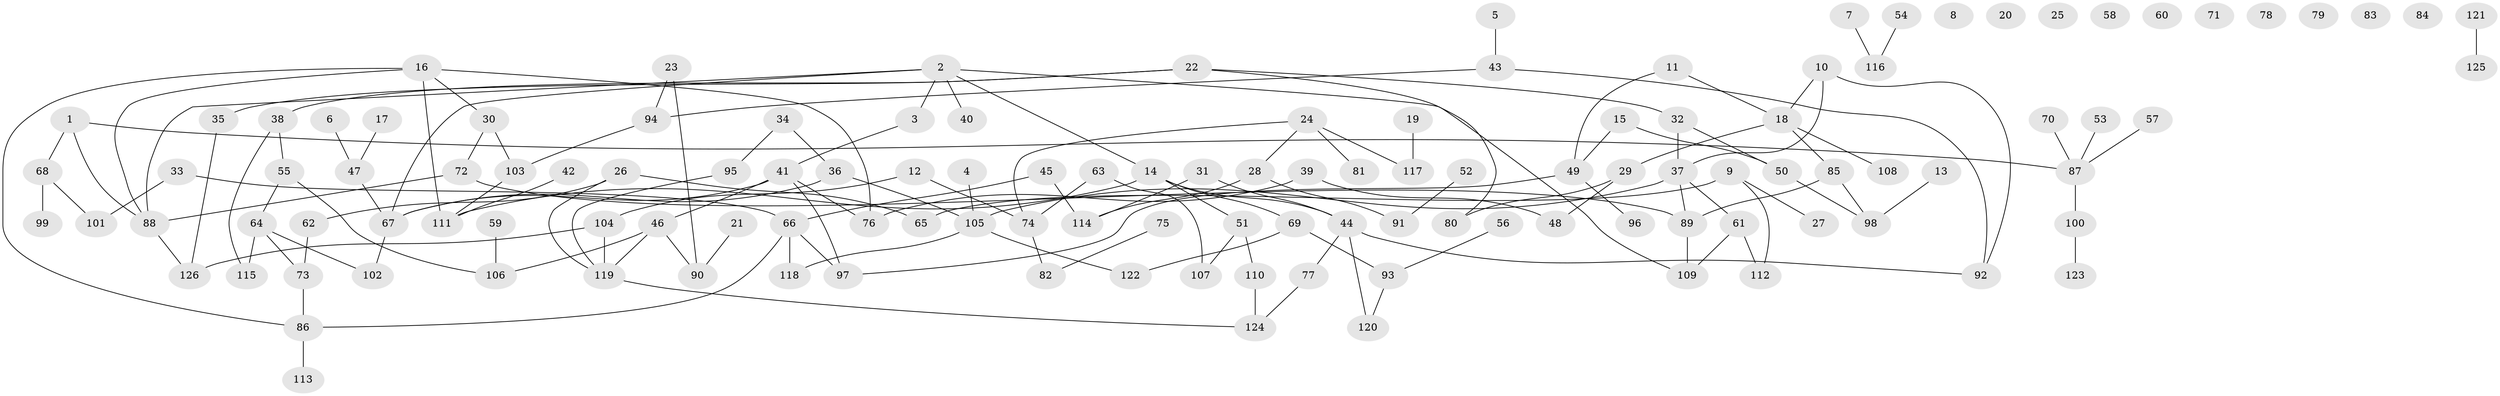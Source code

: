// coarse degree distribution, {6: 0.05660377358490566, 16: 0.018867924528301886, 4: 0.05660377358490566, 2: 0.18867924528301888, 1: 0.24528301886792453, 0: 0.20754716981132076, 9: 0.03773584905660377, 8: 0.018867924528301886, 5: 0.05660377358490566, 3: 0.11320754716981132}
// Generated by graph-tools (version 1.1) at 2025/16/03/04/25 18:16:31]
// undirected, 126 vertices, 149 edges
graph export_dot {
graph [start="1"]
  node [color=gray90,style=filled];
  1;
  2;
  3;
  4;
  5;
  6;
  7;
  8;
  9;
  10;
  11;
  12;
  13;
  14;
  15;
  16;
  17;
  18;
  19;
  20;
  21;
  22;
  23;
  24;
  25;
  26;
  27;
  28;
  29;
  30;
  31;
  32;
  33;
  34;
  35;
  36;
  37;
  38;
  39;
  40;
  41;
  42;
  43;
  44;
  45;
  46;
  47;
  48;
  49;
  50;
  51;
  52;
  53;
  54;
  55;
  56;
  57;
  58;
  59;
  60;
  61;
  62;
  63;
  64;
  65;
  66;
  67;
  68;
  69;
  70;
  71;
  72;
  73;
  74;
  75;
  76;
  77;
  78;
  79;
  80;
  81;
  82;
  83;
  84;
  85;
  86;
  87;
  88;
  89;
  90;
  91;
  92;
  93;
  94;
  95;
  96;
  97;
  98;
  99;
  100;
  101;
  102;
  103;
  104;
  105;
  106;
  107;
  108;
  109;
  110;
  111;
  112;
  113;
  114;
  115;
  116;
  117;
  118;
  119;
  120;
  121;
  122;
  123;
  124;
  125;
  126;
  1 -- 68;
  1 -- 87;
  1 -- 88;
  2 -- 3;
  2 -- 14;
  2 -- 40;
  2 -- 67;
  2 -- 88;
  2 -- 109;
  3 -- 41;
  4 -- 105;
  5 -- 43;
  6 -- 47;
  7 -- 116;
  9 -- 27;
  9 -- 65;
  9 -- 112;
  10 -- 18;
  10 -- 37;
  10 -- 92;
  11 -- 18;
  11 -- 49;
  12 -- 74;
  12 -- 104;
  13 -- 98;
  14 -- 44;
  14 -- 51;
  14 -- 69;
  14 -- 111;
  15 -- 49;
  15 -- 50;
  16 -- 30;
  16 -- 76;
  16 -- 86;
  16 -- 88;
  16 -- 111;
  17 -- 47;
  18 -- 29;
  18 -- 85;
  18 -- 108;
  19 -- 117;
  21 -- 90;
  22 -- 32;
  22 -- 35;
  22 -- 38;
  22 -- 80;
  23 -- 90;
  23 -- 94;
  24 -- 28;
  24 -- 74;
  24 -- 81;
  24 -- 117;
  26 -- 62;
  26 -- 65;
  26 -- 119;
  28 -- 91;
  28 -- 114;
  29 -- 48;
  29 -- 80;
  30 -- 72;
  30 -- 103;
  31 -- 44;
  31 -- 114;
  32 -- 37;
  32 -- 50;
  33 -- 66;
  33 -- 101;
  34 -- 36;
  34 -- 95;
  35 -- 126;
  36 -- 67;
  36 -- 105;
  37 -- 61;
  37 -- 89;
  37 -- 105;
  38 -- 55;
  38 -- 115;
  39 -- 48;
  39 -- 76;
  41 -- 46;
  41 -- 67;
  41 -- 76;
  41 -- 97;
  42 -- 111;
  43 -- 92;
  43 -- 94;
  44 -- 77;
  44 -- 92;
  44 -- 120;
  45 -- 66;
  45 -- 114;
  46 -- 90;
  46 -- 106;
  46 -- 119;
  47 -- 67;
  49 -- 96;
  49 -- 97;
  50 -- 98;
  51 -- 107;
  51 -- 110;
  52 -- 91;
  53 -- 87;
  54 -- 116;
  55 -- 64;
  55 -- 106;
  56 -- 93;
  57 -- 87;
  59 -- 106;
  61 -- 109;
  61 -- 112;
  62 -- 73;
  63 -- 74;
  63 -- 107;
  64 -- 73;
  64 -- 102;
  64 -- 115;
  66 -- 86;
  66 -- 97;
  66 -- 118;
  67 -- 102;
  68 -- 99;
  68 -- 101;
  69 -- 93;
  69 -- 122;
  70 -- 87;
  72 -- 88;
  72 -- 89;
  73 -- 86;
  74 -- 82;
  75 -- 82;
  77 -- 124;
  85 -- 89;
  85 -- 98;
  86 -- 113;
  87 -- 100;
  88 -- 126;
  89 -- 109;
  93 -- 120;
  94 -- 103;
  95 -- 119;
  100 -- 123;
  103 -- 111;
  104 -- 119;
  104 -- 126;
  105 -- 118;
  105 -- 122;
  110 -- 124;
  119 -- 124;
  121 -- 125;
}
